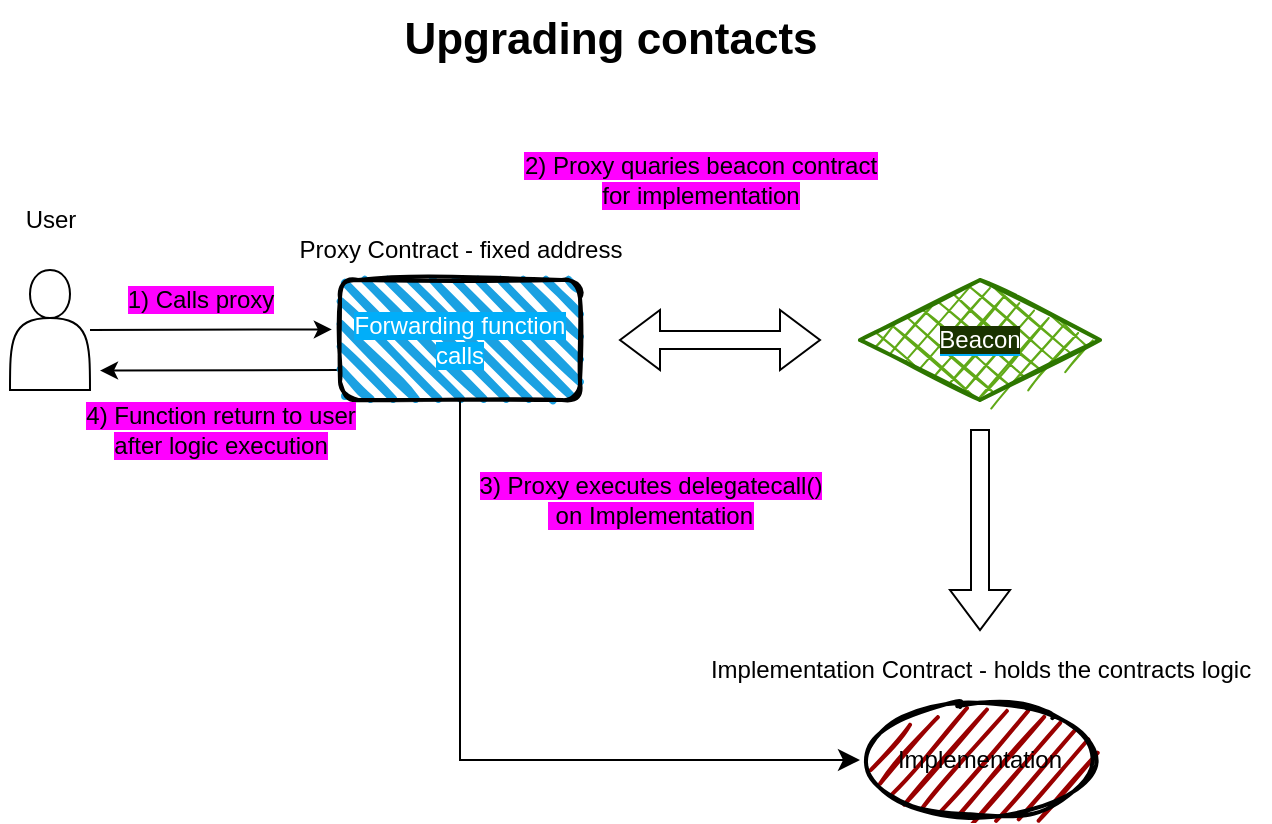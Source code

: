 <mxfile>
    <diagram id="sQzRy38Rwz46Kst6u8R-" name="Page-1">
        <mxGraphModel dx="1058" dy="833" grid="1" gridSize="10" guides="1" tooltips="1" connect="1" arrows="1" fold="1" page="1" pageScale="1" pageWidth="850" pageHeight="1100" math="0" shadow="0">
            <root>
                <mxCell id="0"/>
                <mxCell id="1" parent="0"/>
                <mxCell id="28" style="edgeStyle=none;html=1;exitX=0;exitY=0.75;exitDx=0;exitDy=0;" parent="1" source="2" edge="1">
                    <mxGeometry relative="1" as="geometry">
                        <mxPoint x="70" y="235.286" as="targetPoint"/>
                    </mxGeometry>
                </mxCell>
                <mxCell id="2" value="&lt;font style=&quot;background-color: rgb(1, 174, 249);&quot; color=&quot;#ffffff&quot;&gt;Forwarding function calls&lt;/font&gt;" style="rounded=1;whiteSpace=wrap;html=1;strokeWidth=2;fillWeight=4;hachureGap=8;hachureAngle=45;fillColor=#1ba1e2;sketch=1;" parent="1" vertex="1">
                    <mxGeometry x="190" y="190" width="120" height="60" as="geometry"/>
                </mxCell>
                <mxCell id="3" value="Proxy Contract - fixed address" style="text;html=1;align=center;verticalAlign=middle;resizable=0;points=[];autosize=1;strokeColor=none;fillColor=none;" parent="1" vertex="1">
                    <mxGeometry x="160" y="160" width="180" height="30" as="geometry"/>
                </mxCell>
                <mxCell id="10" value="Implementation Contract - holds the contracts logic" style="text;html=1;align=center;verticalAlign=middle;resizable=0;points=[];autosize=1;strokeColor=none;fillColor=none;fontSize=12;" parent="1" vertex="1">
                    <mxGeometry x="365" y="370" width="290" height="30" as="geometry"/>
                </mxCell>
                <mxCell id="11" value="Implementation" style="ellipse;whiteSpace=wrap;html=1;strokeWidth=2;fillWeight=2;hachureGap=8;fillColor=#990000;fillStyle=dots;sketch=1;fontSize=12;" parent="1" vertex="1">
                    <mxGeometry x="450" y="400" width="120" height="60" as="geometry"/>
                </mxCell>
                <mxCell id="14" value="&lt;span style=&quot;background-color: rgb(26, 51, 0);&quot;&gt;Beacon&lt;/span&gt;" style="rhombus;whiteSpace=wrap;html=1;strokeWidth=2;fillWeight=-1;hachureGap=8;fillStyle=cross-hatch;fillColor=#60a917;sketch=1;labelBackgroundColor=#01aef9;fontSize=12;fontColor=#ffffff;strokeColor=#2D7600;" parent="1" vertex="1">
                    <mxGeometry x="450" y="190" width="120" height="60" as="geometry"/>
                </mxCell>
                <mxCell id="15" value="Beacon Contract &lt;br&gt;holds ref to implementation contract address" style="text;html=1;align=center;verticalAlign=middle;resizable=0;points=[];autosize=1;strokeColor=none;fillColor=none;fontSize=12;fontColor=#FFFFFF;" parent="1" vertex="1">
                    <mxGeometry x="380" y="145" width="260" height="40" as="geometry"/>
                </mxCell>
                <mxCell id="29" style="edgeStyle=none;html=1;entryX=-0.034;entryY=0.412;entryDx=0;entryDy=0;entryPerimeter=0;" parent="1" source="16" target="2" edge="1">
                    <mxGeometry relative="1" as="geometry">
                        <mxPoint x="180" y="215" as="targetPoint"/>
                    </mxGeometry>
                </mxCell>
                <mxCell id="16" value="" style="shape=actor;whiteSpace=wrap;html=1;" parent="1" vertex="1">
                    <mxGeometry x="25" y="185" width="40" height="60" as="geometry"/>
                </mxCell>
                <mxCell id="17" value="User" style="text;html=1;align=center;verticalAlign=middle;resizable=0;points=[];autosize=1;strokeColor=none;fillColor=none;" parent="1" vertex="1">
                    <mxGeometry x="20" y="145" width="50" height="30" as="geometry"/>
                </mxCell>
                <mxCell id="20" value="" style="shape=singleArrow;whiteSpace=wrap;html=1;rotation=90;" parent="1" vertex="1">
                    <mxGeometry x="460" y="300" width="100" height="30" as="geometry"/>
                </mxCell>
                <mxCell id="21" value="" style="shape=doubleArrow;whiteSpace=wrap;html=1;" parent="1" vertex="1">
                    <mxGeometry x="330" y="205" width="100" height="30" as="geometry"/>
                </mxCell>
                <mxCell id="25" value="" style="edgeStyle=segmentEdgeStyle;endArrow=classic;html=1;curved=0;rounded=0;endSize=8;startSize=8;exitX=0.5;exitY=1;exitDx=0;exitDy=0;" parent="1" source="2" edge="1">
                    <mxGeometry width="50" height="50" relative="1" as="geometry">
                        <mxPoint x="250" y="260" as="sourcePoint"/>
                        <mxPoint x="450" y="430" as="targetPoint"/>
                        <Array as="points">
                            <mxPoint x="250" y="430"/>
                        </Array>
                    </mxGeometry>
                </mxCell>
                <mxCell id="26" value="&lt;span style=&quot;background-color: rgb(255, 0, 255);&quot;&gt;3) Proxy executes delegatecall()&lt;br&gt;&amp;nbsp;on Implementation&lt;/span&gt;" style="text;html=1;align=center;verticalAlign=middle;resizable=0;points=[];autosize=1;strokeColor=none;fillColor=none;" parent="1" vertex="1">
                    <mxGeometry x="250" y="280" width="190" height="40" as="geometry"/>
                </mxCell>
                <mxCell id="30" value="&lt;span style=&quot;background-color: rgb(255, 0, 255);&quot;&gt;1) Calls proxy&lt;/span&gt;" style="text;html=1;align=center;verticalAlign=middle;resizable=0;points=[];autosize=1;strokeColor=none;fillColor=none;" parent="1" vertex="1">
                    <mxGeometry x="70" y="185" width="100" height="30" as="geometry"/>
                </mxCell>
                <mxCell id="31" value="&lt;span style=&quot;background-color: rgb(255, 0, 255);&quot;&gt;4) Function return to user &lt;br&gt;after logic execution&lt;/span&gt;" style="text;html=1;align=center;verticalAlign=middle;resizable=0;points=[];autosize=1;strokeColor=none;fillColor=none;" parent="1" vertex="1">
                    <mxGeometry x="50" y="245" width="160" height="40" as="geometry"/>
                </mxCell>
                <mxCell id="32" value="&lt;span style=&quot;background-color: rgb(255, 0, 255);&quot;&gt;2) Proxy quaries beacon contract&lt;br&gt;for implementation&lt;/span&gt;" style="text;html=1;align=center;verticalAlign=middle;resizable=0;points=[];autosize=1;strokeColor=none;fillColor=none;" parent="1" vertex="1">
                    <mxGeometry x="270" y="120" width="200" height="40" as="geometry"/>
                </mxCell>
                <mxCell id="33" value="&lt;b&gt;&lt;font style=&quot;font-size: 22px;&quot;&gt;Upgrading contacts&lt;/font&gt;&lt;/b&gt;" style="text;html=1;align=center;verticalAlign=middle;resizable=0;points=[];autosize=1;strokeColor=none;fillColor=none;" parent="1" vertex="1">
                    <mxGeometry x="210" y="50" width="230" height="40" as="geometry"/>
                </mxCell>
            </root>
        </mxGraphModel>
    </diagram>
</mxfile>